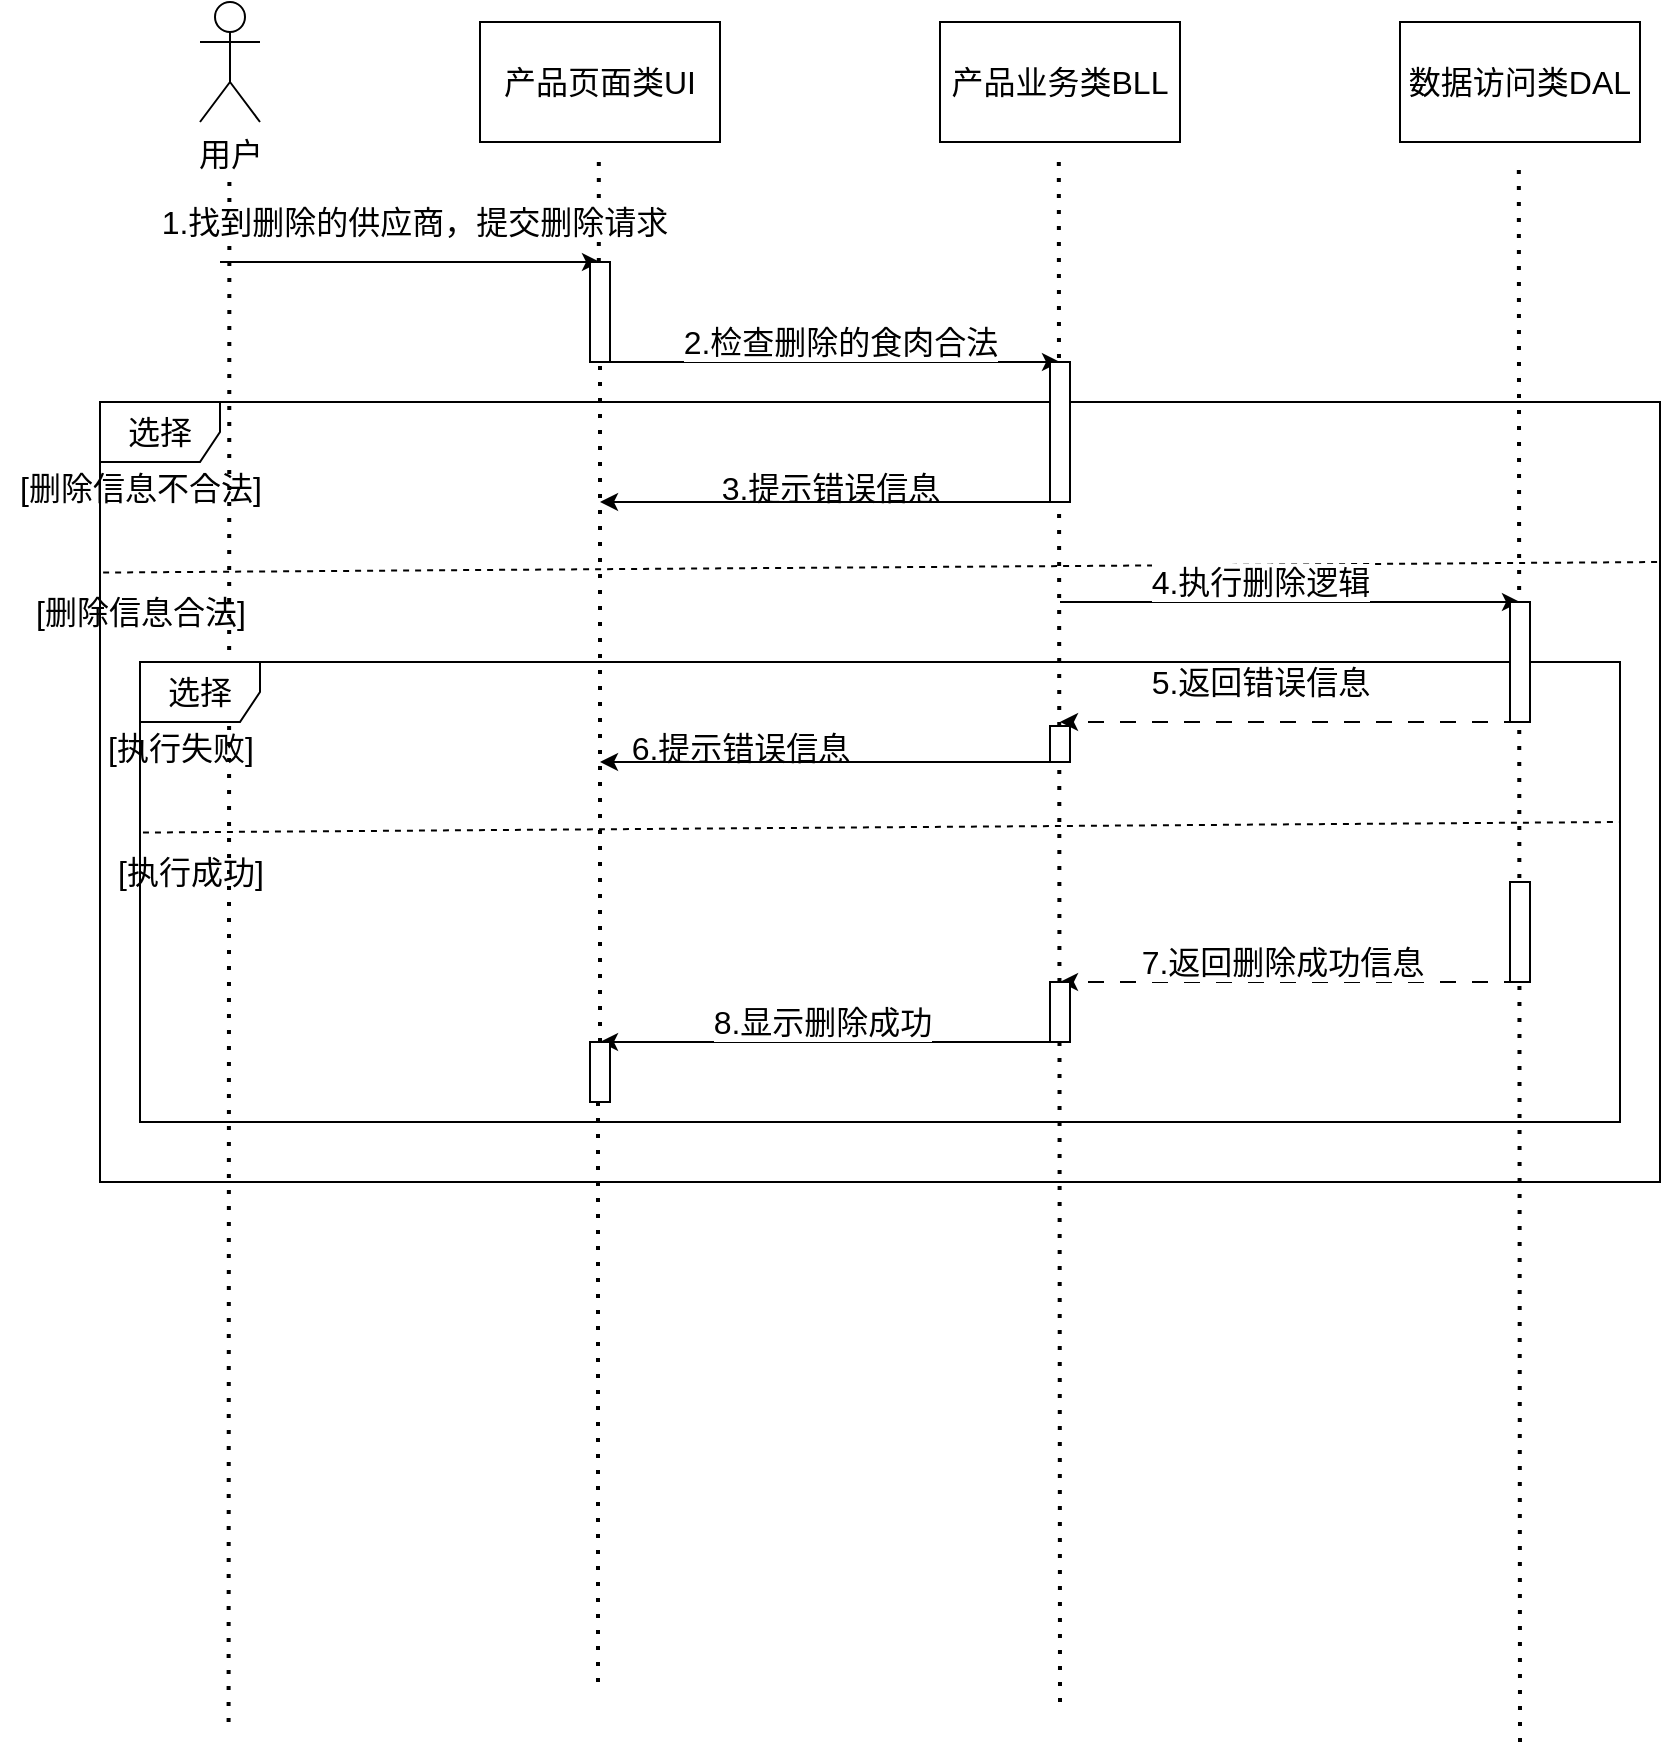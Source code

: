 <mxfile version="24.4.7" type="github">
  <diagram name="第 1 页" id="80a1EkIiTuAPK5xeRO-4">
    <mxGraphModel dx="546" dy="912" grid="1" gridSize="10" guides="1" tooltips="1" connect="1" arrows="1" fold="1" page="1" pageScale="1" pageWidth="827" pageHeight="1169" math="0" shadow="0">
      <root>
        <mxCell id="0" />
        <mxCell id="1" parent="0" />
        <mxCell id="SzkIgdVHZZpLoZN9jlC_-1" value="用户" style="shape=umlActor;verticalLabelPosition=bottom;verticalAlign=top;html=1;outlineConnect=0;fontSize=16;" vertex="1" parent="1">
          <mxGeometry x="120" y="110" width="30" height="60" as="geometry" />
        </mxCell>
        <mxCell id="SzkIgdVHZZpLoZN9jlC_-2" value="产品页面类UI" style="rounded=0;whiteSpace=wrap;html=1;fontSize=16;" vertex="1" parent="1">
          <mxGeometry x="260" y="120" width="120" height="60" as="geometry" />
        </mxCell>
        <mxCell id="SzkIgdVHZZpLoZN9jlC_-3" value="产品业务类BLL" style="rounded=0;whiteSpace=wrap;html=1;fontSize=16;" vertex="1" parent="1">
          <mxGeometry x="490" y="120" width="120" height="60" as="geometry" />
        </mxCell>
        <mxCell id="SzkIgdVHZZpLoZN9jlC_-4" value="数据访问类DAL" style="rounded=0;whiteSpace=wrap;html=1;fontSize=16;" vertex="1" parent="1">
          <mxGeometry x="720" y="120" width="120" height="60" as="geometry" />
        </mxCell>
        <mxCell id="SzkIgdVHZZpLoZN9jlC_-5" value="" style="endArrow=none;dashed=1;html=1;dashPattern=1 3;strokeWidth=2;rounded=0;" edge="1" parent="1">
          <mxGeometry width="50" height="50" relative="1" as="geometry">
            <mxPoint x="134.29" y="970" as="sourcePoint" />
            <mxPoint x="134.7" y="200" as="targetPoint" />
          </mxGeometry>
        </mxCell>
        <mxCell id="SzkIgdVHZZpLoZN9jlC_-6" value="" style="endArrow=none;dashed=1;html=1;dashPattern=1 3;strokeWidth=2;rounded=0;" edge="1" parent="1" source="SzkIgdVHZZpLoZN9jlC_-34">
          <mxGeometry width="50" height="50" relative="1" as="geometry">
            <mxPoint x="319" y="950" as="sourcePoint" />
            <mxPoint x="319.41" y="190" as="targetPoint" />
          </mxGeometry>
        </mxCell>
        <mxCell id="SzkIgdVHZZpLoZN9jlC_-7" value="" style="endArrow=none;dashed=1;html=1;dashPattern=1 3;strokeWidth=2;rounded=0;" edge="1" parent="1">
          <mxGeometry width="50" height="50" relative="1" as="geometry">
            <mxPoint x="550" y="960" as="sourcePoint" />
            <mxPoint x="549.41" y="190" as="targetPoint" />
          </mxGeometry>
        </mxCell>
        <mxCell id="SzkIgdVHZZpLoZN9jlC_-8" value="" style="endArrow=none;dashed=1;html=1;dashPattern=1 3;strokeWidth=2;rounded=0;" edge="1" parent="1">
          <mxGeometry width="50" height="50" relative="1" as="geometry">
            <mxPoint x="780" y="980" as="sourcePoint" />
            <mxPoint x="779.41" y="190" as="targetPoint" />
          </mxGeometry>
        </mxCell>
        <mxCell id="SzkIgdVHZZpLoZN9jlC_-9" value="" style="endArrow=classic;html=1;rounded=0;fontSize=16;" edge="1" parent="1">
          <mxGeometry width="50" height="50" relative="1" as="geometry">
            <mxPoint x="130" y="240" as="sourcePoint" />
            <mxPoint x="320" y="240" as="targetPoint" />
          </mxGeometry>
        </mxCell>
        <mxCell id="SzkIgdVHZZpLoZN9jlC_-10" value="1.找到删除的供应商，提交删除请求" style="edgeLabel;html=1;align=center;verticalAlign=middle;resizable=0;points=[];fontSize=16;" vertex="1" connectable="0" parent="SzkIgdVHZZpLoZN9jlC_-9">
          <mxGeometry x="0.018" y="-2" relative="1" as="geometry">
            <mxPoint y="-22" as="offset" />
          </mxGeometry>
        </mxCell>
        <mxCell id="SzkIgdVHZZpLoZN9jlC_-11" value="" style="endArrow=classic;html=1;rounded=0;fontSize=16;" edge="1" parent="1">
          <mxGeometry width="50" height="50" relative="1" as="geometry">
            <mxPoint x="320" y="290" as="sourcePoint" />
            <mxPoint x="550" y="290" as="targetPoint" />
          </mxGeometry>
        </mxCell>
        <mxCell id="SzkIgdVHZZpLoZN9jlC_-12" value="2.检查删除的食肉合法" style="edgeLabel;html=1;align=center;verticalAlign=middle;resizable=0;points=[];fontSize=16;" vertex="1" connectable="0" parent="SzkIgdVHZZpLoZN9jlC_-11">
          <mxGeometry x="0.412" y="-4" relative="1" as="geometry">
            <mxPoint x="-43" y="-14" as="offset" />
          </mxGeometry>
        </mxCell>
        <mxCell id="SzkIgdVHZZpLoZN9jlC_-13" value="选择" style="shape=umlFrame;whiteSpace=wrap;html=1;pointerEvents=0;shadow=0;fontSize=16;" vertex="1" parent="1">
          <mxGeometry x="70" y="310" width="780" height="390" as="geometry" />
        </mxCell>
        <mxCell id="SzkIgdVHZZpLoZN9jlC_-14" value="" style="endArrow=none;dashed=1;html=1;rounded=0;entryX=0.999;entryY=0.326;entryDx=0;entryDy=0;entryPerimeter=0;exitX=0.001;exitY=0.342;exitDx=0;exitDy=0;exitPerimeter=0;fontSize=16;" edge="1" parent="1">
          <mxGeometry width="50" height="50" relative="1" as="geometry">
            <mxPoint x="71.56" y="395.28" as="sourcePoint" />
            <mxPoint x="850" y="390.0" as="targetPoint" />
          </mxGeometry>
        </mxCell>
        <mxCell id="SzkIgdVHZZpLoZN9jlC_-15" value="[删除信息不合法]" style="text;html=1;align=center;verticalAlign=middle;resizable=0;points=[];autosize=1;strokeColor=none;fillColor=none;fontSize=16;" vertex="1" parent="1">
          <mxGeometry x="20" y="338" width="140" height="30" as="geometry" />
        </mxCell>
        <mxCell id="SzkIgdVHZZpLoZN9jlC_-16" value="[删除信息合法]" style="text;html=1;align=center;verticalAlign=middle;resizable=0;points=[];autosize=1;strokeColor=none;fillColor=none;fontSize=16;" vertex="1" parent="1">
          <mxGeometry x="25" y="400" width="130" height="30" as="geometry" />
        </mxCell>
        <mxCell id="SzkIgdVHZZpLoZN9jlC_-17" value="3.提示错误信息" style="text;html=1;align=center;verticalAlign=middle;resizable=0;points=[];autosize=1;strokeColor=none;fillColor=none;fontSize=16;" vertex="1" parent="1">
          <mxGeometry x="370" y="338" width="130" height="30" as="geometry" />
        </mxCell>
        <mxCell id="SzkIgdVHZZpLoZN9jlC_-18" value="" style="endArrow=classic;html=1;rounded=0;fontSize=16;" edge="1" parent="1">
          <mxGeometry width="50" height="50" relative="1" as="geometry">
            <mxPoint x="550" y="410" as="sourcePoint" />
            <mxPoint x="780" y="410" as="targetPoint" />
            <Array as="points">
              <mxPoint x="650" y="410" />
            </Array>
          </mxGeometry>
        </mxCell>
        <mxCell id="SzkIgdVHZZpLoZN9jlC_-19" value="4.执行删除逻辑" style="edgeLabel;html=1;align=center;verticalAlign=middle;resizable=0;points=[];fontSize=16;" vertex="1" connectable="0" parent="SzkIgdVHZZpLoZN9jlC_-18">
          <mxGeometry x="0.436" y="-3" relative="1" as="geometry">
            <mxPoint x="-65" y="-13" as="offset" />
          </mxGeometry>
        </mxCell>
        <mxCell id="SzkIgdVHZZpLoZN9jlC_-20" value="" style="endArrow=classic;html=1;rounded=0;fontSize=16;" edge="1" parent="1">
          <mxGeometry width="50" height="50" relative="1" as="geometry">
            <mxPoint x="550" y="360" as="sourcePoint" />
            <mxPoint x="320" y="360" as="targetPoint" />
          </mxGeometry>
        </mxCell>
        <mxCell id="SzkIgdVHZZpLoZN9jlC_-21" value="选择" style="shape=umlFrame;whiteSpace=wrap;html=1;pointerEvents=0;fontSize=16;" vertex="1" parent="1">
          <mxGeometry x="90" y="440" width="740" height="230" as="geometry" />
        </mxCell>
        <mxCell id="SzkIgdVHZZpLoZN9jlC_-22" value="" style="endArrow=none;dashed=1;html=1;rounded=0;entryX=0.999;entryY=0.326;entryDx=0;entryDy=0;entryPerimeter=0;exitX=0.001;exitY=0.342;exitDx=0;exitDy=0;exitPerimeter=0;fontSize=16;" edge="1" parent="1">
          <mxGeometry width="50" height="50" relative="1" as="geometry">
            <mxPoint x="91.48" y="525.28" as="sourcePoint" />
            <mxPoint x="830" y="520.0" as="targetPoint" />
          </mxGeometry>
        </mxCell>
        <mxCell id="SzkIgdVHZZpLoZN9jlC_-23" value="[执行失败]" style="text;html=1;align=center;verticalAlign=middle;resizable=0;points=[];autosize=1;strokeColor=none;fillColor=none;fontSize=16;" vertex="1" parent="1">
          <mxGeometry x="60" y="468" width="100" height="30" as="geometry" />
        </mxCell>
        <mxCell id="SzkIgdVHZZpLoZN9jlC_-24" value="[执行成功]" style="text;html=1;align=center;verticalAlign=middle;resizable=0;points=[];autosize=1;strokeColor=none;fillColor=none;fontSize=16;" vertex="1" parent="1">
          <mxGeometry x="65" y="530" width="100" height="30" as="geometry" />
        </mxCell>
        <mxCell id="SzkIgdVHZZpLoZN9jlC_-25" value="" style="endArrow=classic;html=1;rounded=0;fontSize=16;" edge="1" parent="1">
          <mxGeometry width="50" height="50" relative="1" as="geometry">
            <mxPoint x="550" y="490.0" as="sourcePoint" />
            <mxPoint x="320" y="490.0" as="targetPoint" />
          </mxGeometry>
        </mxCell>
        <mxCell id="SzkIgdVHZZpLoZN9jlC_-26" value="" style="endArrow=classic;html=1;rounded=0;dashed=1;dashPattern=8 8;fontSize=16;" edge="1" parent="1">
          <mxGeometry width="50" height="50" relative="1" as="geometry">
            <mxPoint x="780" y="470.0" as="sourcePoint" />
            <mxPoint x="550" y="470.0" as="targetPoint" />
          </mxGeometry>
        </mxCell>
        <mxCell id="SzkIgdVHZZpLoZN9jlC_-27" value="5.返回错误信息" style="edgeLabel;html=1;align=center;verticalAlign=middle;resizable=0;points=[];fontSize=16;" vertex="1" connectable="0" parent="SzkIgdVHZZpLoZN9jlC_-26">
          <mxGeometry x="0.243" y="-1" relative="1" as="geometry">
            <mxPoint x="13" y="-19" as="offset" />
          </mxGeometry>
        </mxCell>
        <mxCell id="SzkIgdVHZZpLoZN9jlC_-28" value="6.提示错误信息" style="text;html=1;align=center;verticalAlign=middle;resizable=0;points=[];autosize=1;strokeColor=none;fillColor=none;fontSize=16;" vertex="1" parent="1">
          <mxGeometry x="325" y="468" width="130" height="30" as="geometry" />
        </mxCell>
        <mxCell id="SzkIgdVHZZpLoZN9jlC_-29" value="" style="endArrow=classic;html=1;rounded=0;dashed=1;dashPattern=8 8;fontSize=16;" edge="1" parent="1">
          <mxGeometry width="50" height="50" relative="1" as="geometry">
            <mxPoint x="780" y="600.0" as="sourcePoint" />
            <mxPoint x="550" y="600.0" as="targetPoint" />
          </mxGeometry>
        </mxCell>
        <mxCell id="SzkIgdVHZZpLoZN9jlC_-30" value="7.返回删除成功信息" style="edgeLabel;html=1;align=center;verticalAlign=middle;resizable=0;points=[];fontSize=16;" vertex="1" connectable="0" parent="SzkIgdVHZZpLoZN9jlC_-29">
          <mxGeometry x="0.584" y="3" relative="1" as="geometry">
            <mxPoint x="63" y="-13" as="offset" />
          </mxGeometry>
        </mxCell>
        <mxCell id="SzkIgdVHZZpLoZN9jlC_-31" value="" style="endArrow=classic;html=1;rounded=0;fontSize=16;" edge="1" parent="1">
          <mxGeometry width="50" height="50" relative="1" as="geometry">
            <mxPoint x="550" y="630.0" as="sourcePoint" />
            <mxPoint x="320" y="630.0" as="targetPoint" />
          </mxGeometry>
        </mxCell>
        <mxCell id="SzkIgdVHZZpLoZN9jlC_-32" value="8.显示删除成功" style="edgeLabel;html=1;align=center;verticalAlign=middle;resizable=0;points=[];fontSize=16;" vertex="1" connectable="0" parent="SzkIgdVHZZpLoZN9jlC_-31">
          <mxGeometry x="0.584" y="3" relative="1" as="geometry">
            <mxPoint x="63" y="-13" as="offset" />
          </mxGeometry>
        </mxCell>
        <mxCell id="SzkIgdVHZZpLoZN9jlC_-33" value="" style="endArrow=none;dashed=1;html=1;dashPattern=1 3;strokeWidth=2;rounded=0;" edge="1" parent="1" source="SzkIgdVHZZpLoZN9jlC_-41" target="SzkIgdVHZZpLoZN9jlC_-34">
          <mxGeometry width="50" height="50" relative="1" as="geometry">
            <mxPoint x="319" y="950" as="sourcePoint" />
            <mxPoint x="319.41" y="190" as="targetPoint" />
          </mxGeometry>
        </mxCell>
        <mxCell id="SzkIgdVHZZpLoZN9jlC_-34" value="" style="html=1;points=[[0,0,0,0,5],[0,1,0,0,-5],[1,0,0,0,5],[1,1,0,0,-5]];perimeter=orthogonalPerimeter;outlineConnect=0;targetShapes=umlLifeline;portConstraint=eastwest;newEdgeStyle={&quot;curved&quot;:0,&quot;rounded&quot;:0};" vertex="1" parent="1">
          <mxGeometry x="315" y="240" width="10" height="50" as="geometry" />
        </mxCell>
        <mxCell id="SzkIgdVHZZpLoZN9jlC_-35" value="" style="html=1;points=[[0,0,0,0,5],[0,1,0,0,-5],[1,0,0,0,5],[1,1,0,0,-5]];perimeter=orthogonalPerimeter;outlineConnect=0;targetShapes=umlLifeline;portConstraint=eastwest;newEdgeStyle={&quot;curved&quot;:0,&quot;rounded&quot;:0};" vertex="1" parent="1">
          <mxGeometry x="545" y="290" width="10" height="70" as="geometry" />
        </mxCell>
        <mxCell id="SzkIgdVHZZpLoZN9jlC_-36" value="" style="html=1;points=[[0,0,0,0,5],[0,1,0,0,-5],[1,0,0,0,5],[1,1,0,0,-5]];perimeter=orthogonalPerimeter;outlineConnect=0;targetShapes=umlLifeline;portConstraint=eastwest;newEdgeStyle={&quot;curved&quot;:0,&quot;rounded&quot;:0};" vertex="1" parent="1">
          <mxGeometry x="775" y="410" width="10" height="60" as="geometry" />
        </mxCell>
        <mxCell id="SzkIgdVHZZpLoZN9jlC_-37" value="" style="html=1;points=[[0,0,0,0,5],[0,1,0,0,-5],[1,0,0,0,5],[1,1,0,0,-5]];perimeter=orthogonalPerimeter;outlineConnect=0;targetShapes=umlLifeline;portConstraint=eastwest;newEdgeStyle={&quot;curved&quot;:0,&quot;rounded&quot;:0};" vertex="1" parent="1">
          <mxGeometry x="545" y="472" width="10" height="18" as="geometry" />
        </mxCell>
        <mxCell id="SzkIgdVHZZpLoZN9jlC_-38" value="" style="html=1;points=[[0,0,0,0,5],[0,1,0,0,-5],[1,0,0,0,5],[1,1,0,0,-5]];perimeter=orthogonalPerimeter;outlineConnect=0;targetShapes=umlLifeline;portConstraint=eastwest;newEdgeStyle={&quot;curved&quot;:0,&quot;rounded&quot;:0};" vertex="1" parent="1">
          <mxGeometry x="775" y="550" width="10" height="50" as="geometry" />
        </mxCell>
        <mxCell id="SzkIgdVHZZpLoZN9jlC_-39" value="" style="html=1;points=[[0,0,0,0,5],[0,1,0,0,-5],[1,0,0,0,5],[1,1,0,0,-5]];perimeter=orthogonalPerimeter;outlineConnect=0;targetShapes=umlLifeline;portConstraint=eastwest;newEdgeStyle={&quot;curved&quot;:0,&quot;rounded&quot;:0};" vertex="1" parent="1">
          <mxGeometry x="545" y="600" width="10" height="30" as="geometry" />
        </mxCell>
        <mxCell id="SzkIgdVHZZpLoZN9jlC_-40" value="" style="endArrow=none;dashed=1;html=1;dashPattern=1 3;strokeWidth=2;rounded=0;" edge="1" parent="1" target="SzkIgdVHZZpLoZN9jlC_-41">
          <mxGeometry width="50" height="50" relative="1" as="geometry">
            <mxPoint x="319" y="950" as="sourcePoint" />
            <mxPoint x="319" y="290" as="targetPoint" />
          </mxGeometry>
        </mxCell>
        <mxCell id="SzkIgdVHZZpLoZN9jlC_-41" value="" style="html=1;points=[[0,0,0,0,5],[0,1,0,0,-5],[1,0,0,0,5],[1,1,0,0,-5]];perimeter=orthogonalPerimeter;outlineConnect=0;targetShapes=umlLifeline;portConstraint=eastwest;newEdgeStyle={&quot;curved&quot;:0,&quot;rounded&quot;:0};" vertex="1" parent="1">
          <mxGeometry x="315" y="630" width="10" height="30" as="geometry" />
        </mxCell>
      </root>
    </mxGraphModel>
  </diagram>
</mxfile>
